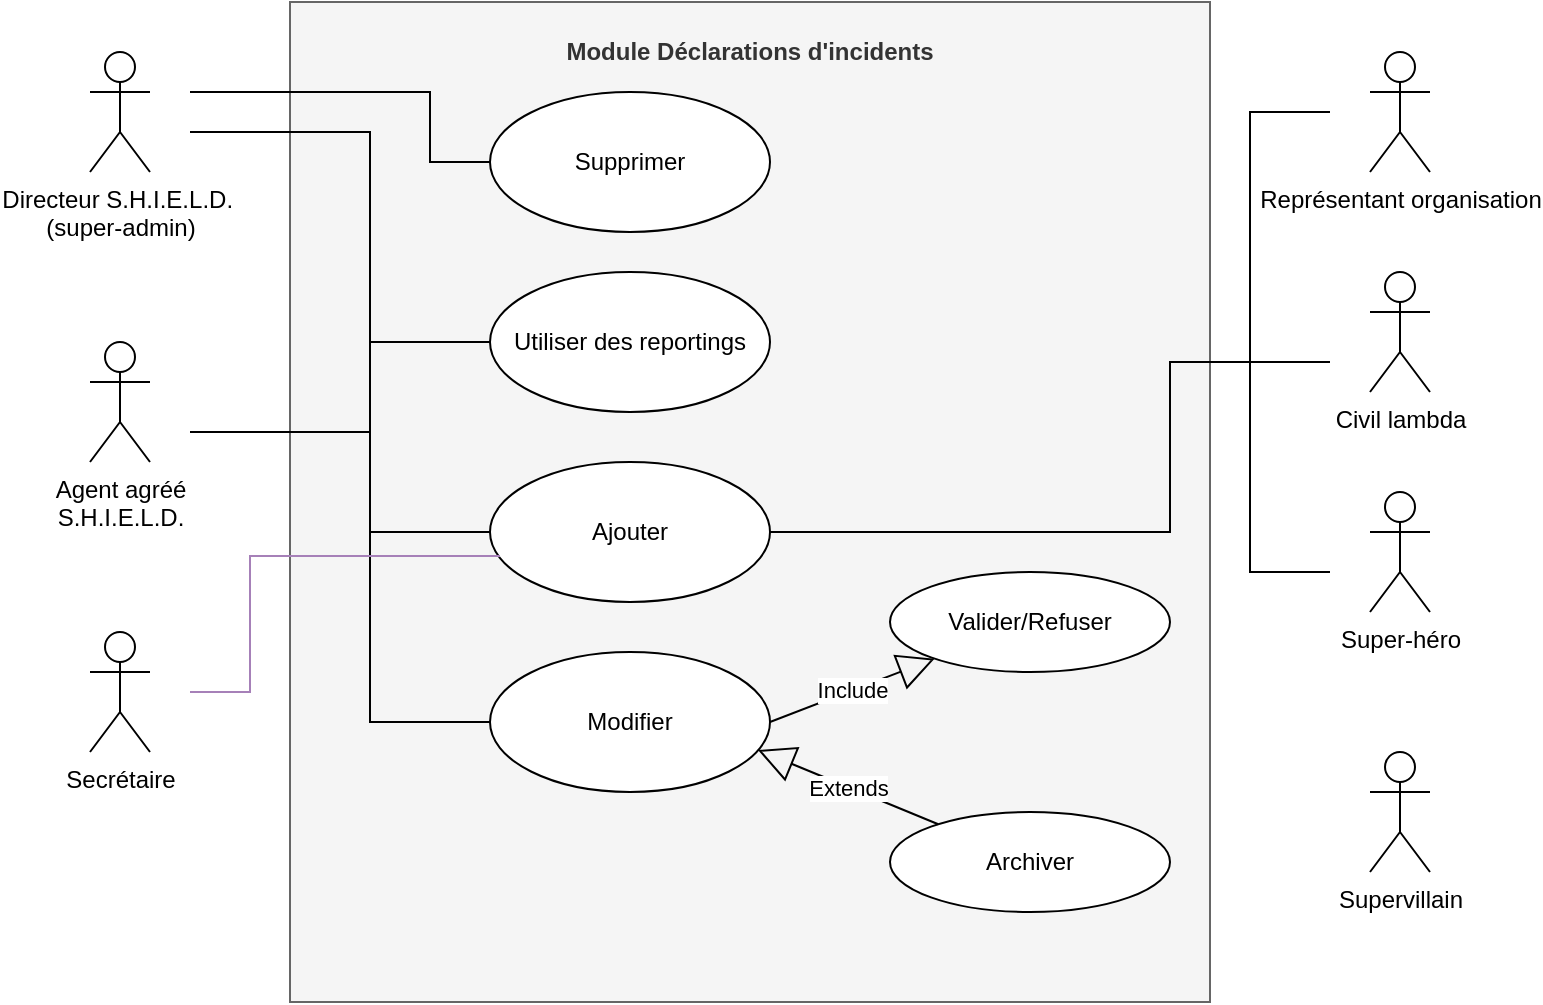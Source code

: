 <mxfile version="13.9.9" type="device"><diagram id="wk11NOPjIedyX6vUJzFq" name="Page-1"><mxGraphModel dx="485" dy="1628" grid="1" gridSize="10" guides="1" tooltips="1" connect="1" arrows="1" fold="1" page="1" pageScale="1" pageWidth="827" pageHeight="1169" math="0" shadow="0"><root><mxCell id="0"/><mxCell id="1" parent="0"/><mxCell id="_q3AAJssdalWWh7pRSW1-19" value="&lt;p style=&quot;margin: 0px ; margin-top: 4px ; text-align: center&quot;&gt;&lt;br&gt;&lt;b&gt;Modul&lt;/b&gt;&lt;b&gt;e Déclarations d'incidents&lt;/b&gt;&lt;/p&gt;" style="verticalAlign=top;align=left;overflow=fill;fontSize=12;fontFamily=Helvetica;html=1;fillColor=#f5f5f5;strokeColor=#666666;fontColor=#333333;" parent="1" vertex="1"><mxGeometry x="170" y="-35" width="460" height="500" as="geometry"/></mxCell><mxCell id="_q3AAJssdalWWh7pRSW1-2" value="Super-héro&lt;br&gt;" style="shape=umlActor;verticalLabelPosition=bottom;verticalAlign=top;html=1;" parent="1" vertex="1"><mxGeometry x="710" y="210" width="30" height="60" as="geometry"/></mxCell><mxCell id="_q3AAJssdalWWh7pRSW1-3" value="Ajouter" style="ellipse;whiteSpace=wrap;html=1;" parent="1" vertex="1"><mxGeometry x="270" y="195" width="140" height="70" as="geometry"/></mxCell><mxCell id="_q3AAJssdalWWh7pRSW1-4" value="Civil lambda" style="shape=umlActor;verticalLabelPosition=bottom;verticalAlign=top;html=1;" parent="1" vertex="1"><mxGeometry x="710" y="100" width="30" height="60" as="geometry"/></mxCell><mxCell id="_q3AAJssdalWWh7pRSW1-5" value="Agent agréé &lt;br&gt;S.H.I.E.L.D." style="shape=umlActor;verticalLabelPosition=bottom;verticalAlign=top;html=1;" parent="1" vertex="1"><mxGeometry x="70" y="135" width="30" height="60" as="geometry"/></mxCell><mxCell id="_q3AAJssdalWWh7pRSW1-6" value="Directeur S.H.I.E.L.D.&amp;nbsp;&lt;br&gt;(super-admin)" style="shape=umlActor;verticalLabelPosition=bottom;verticalAlign=top;html=1;" parent="1" vertex="1"><mxGeometry x="70" y="-10" width="30" height="60" as="geometry"/></mxCell><mxCell id="_q3AAJssdalWWh7pRSW1-7" value="Supervillain" style="shape=umlActor;verticalLabelPosition=bottom;verticalAlign=top;html=1;" parent="1" vertex="1"><mxGeometry x="710" y="340" width="30" height="60" as="geometry"/></mxCell><mxCell id="_q3AAJssdalWWh7pRSW1-8" value="Représentant organisation" style="shape=umlActor;verticalLabelPosition=bottom;verticalAlign=top;html=1;" parent="1" vertex="1"><mxGeometry x="710" y="-10" width="30" height="60" as="geometry"/></mxCell><mxCell id="_q3AAJssdalWWh7pRSW1-12" value="Secrétaire" style="shape=umlActor;verticalLabelPosition=bottom;verticalAlign=top;html=1;" parent="1" vertex="1"><mxGeometry x="70" y="280" width="30" height="60" as="geometry"/></mxCell><mxCell id="_q3AAJssdalWWh7pRSW1-20" value="Modifier" style="ellipse;whiteSpace=wrap;html=1;" parent="1" vertex="1"><mxGeometry x="270" y="290" width="140" height="70" as="geometry"/></mxCell><mxCell id="_q3AAJssdalWWh7pRSW1-21" value="Supprimer" style="ellipse;whiteSpace=wrap;html=1;" parent="1" vertex="1"><mxGeometry x="270" y="10" width="140" height="70" as="geometry"/></mxCell><mxCell id="Dsn1GK6tM6d4FESZUS1b-1" value="Utiliser des reportings" style="ellipse;whiteSpace=wrap;html=1;" parent="1" vertex="1"><mxGeometry x="270" y="100" width="140" height="70" as="geometry"/></mxCell><mxCell id="Dsn1GK6tM6d4FESZUS1b-22" value="Valider/Refuser" style="ellipse;whiteSpace=wrap;html=1;" parent="1" vertex="1"><mxGeometry x="470" y="250" width="140" height="50" as="geometry"/></mxCell><mxCell id="Dsn1GK6tM6d4FESZUS1b-27" value="Include" style="endArrow=block;endSize=16;endFill=0;html=1;exitX=1;exitY=0.5;exitDx=0;exitDy=0;" parent="1" source="_q3AAJssdalWWh7pRSW1-20" target="Dsn1GK6tM6d4FESZUS1b-22" edge="1"><mxGeometry width="160" relative="1" as="geometry"><mxPoint x="510" y="380" as="sourcePoint"/><mxPoint x="670" y="380" as="targetPoint"/></mxGeometry></mxCell><mxCell id="Dsn1GK6tM6d4FESZUS1b-29" value="Archiver" style="ellipse;whiteSpace=wrap;html=1;" parent="1" vertex="1"><mxGeometry x="470" y="370" width="140" height="50" as="geometry"/></mxCell><mxCell id="Dsn1GK6tM6d4FESZUS1b-30" value="Extends" style="endArrow=block;endSize=16;endFill=0;html=1;entryX=0.957;entryY=0.7;entryDx=0;entryDy=0;entryPerimeter=0;" parent="1" source="Dsn1GK6tM6d4FESZUS1b-29" target="_q3AAJssdalWWh7pRSW1-20" edge="1"><mxGeometry width="160" relative="1" as="geometry"><mxPoint x="510" y="380" as="sourcePoint"/><mxPoint x="670" y="380" as="targetPoint"/></mxGeometry></mxCell><mxCell id="VRZOuAYrFaXoRt1Qd60h-13" value="" style="endArrow=none;html=1;rounded=0;exitX=1;exitY=0.5;exitDx=0;exitDy=0;" parent="1" source="_q3AAJssdalWWh7pRSW1-3" edge="1"><mxGeometry relative="1" as="geometry"><mxPoint x="390" y="270" as="sourcePoint"/><mxPoint x="690" y="250" as="targetPoint"/><Array as="points"><mxPoint x="610" y="230"/><mxPoint x="610" y="145"/><mxPoint x="650" y="145"/><mxPoint x="650" y="250"/></Array></mxGeometry></mxCell><mxCell id="VRZOuAYrFaXoRt1Qd60h-14" value="" style="endArrow=none;html=1;rounded=0;exitX=1;exitY=0.5;exitDx=0;exitDy=0;" parent="1" source="_q3AAJssdalWWh7pRSW1-3" edge="1"><mxGeometry relative="1" as="geometry"><mxPoint x="390.0" y="85" as="sourcePoint"/><mxPoint x="690" y="145" as="targetPoint"/><Array as="points"><mxPoint x="610" y="230"/><mxPoint x="610" y="145"/><mxPoint x="650" y="145"/></Array></mxGeometry></mxCell><mxCell id="VRZOuAYrFaXoRt1Qd60h-15" value="" style="endArrow=none;html=1;rounded=0;exitX=1;exitY=0.5;exitDx=0;exitDy=0;" parent="1" source="_q3AAJssdalWWh7pRSW1-3" edge="1"><mxGeometry relative="1" as="geometry"><mxPoint x="390.0" y="85" as="sourcePoint"/><mxPoint x="690" y="20" as="targetPoint"/><Array as="points"><mxPoint x="610" y="230"/><mxPoint x="610" y="145"/><mxPoint x="650" y="145"/><mxPoint x="650" y="20"/></Array></mxGeometry></mxCell><mxCell id="VRZOuAYrFaXoRt1Qd60h-19" value="" style="endArrow=none;html=1;rounded=0;entryX=0;entryY=0.5;entryDx=0;entryDy=0;" parent="1" target="_q3AAJssdalWWh7pRSW1-3" edge="1"><mxGeometry relative="1" as="geometry"><mxPoint x="120" y="30" as="sourcePoint"/><mxPoint x="250" y="30" as="targetPoint"/><Array as="points"><mxPoint x="210" y="30"/><mxPoint x="210" y="145"/><mxPoint x="210" y="230"/></Array></mxGeometry></mxCell><mxCell id="VRZOuAYrFaXoRt1Qd60h-20" value="" style="endArrow=none;html=1;rounded=0;entryX=0;entryY=0.5;entryDx=0;entryDy=0;" parent="1" target="_q3AAJssdalWWh7pRSW1-21" edge="1"><mxGeometry relative="1" as="geometry"><mxPoint x="120" y="10" as="sourcePoint"/><mxPoint x="550" y="220" as="targetPoint"/><Array as="points"><mxPoint x="120" y="10"/><mxPoint x="210" y="10"/><mxPoint x="240" y="10"/><mxPoint x="240" y="45"/></Array></mxGeometry></mxCell><mxCell id="VRZOuAYrFaXoRt1Qd60h-21" value="" style="endArrow=none;html=1;rounded=0;entryX=0;entryY=0.5;entryDx=0;entryDy=0;" parent="1" target="Dsn1GK6tM6d4FESZUS1b-1" edge="1"><mxGeometry relative="1" as="geometry"><mxPoint x="120" y="180" as="sourcePoint"/><mxPoint x="220" y="450" as="targetPoint"/><Array as="points"><mxPoint x="210" y="180"/><mxPoint x="210" y="135"/></Array></mxGeometry></mxCell><mxCell id="VRZOuAYrFaXoRt1Qd60h-22" value="" style="endArrow=none;html=1;rounded=0;entryX=0;entryY=0.5;entryDx=0;entryDy=0;" parent="1" target="_q3AAJssdalWWh7pRSW1-20" edge="1"><mxGeometry relative="1" as="geometry"><mxPoint x="120" y="180" as="sourcePoint"/><mxPoint x="220" y="289.71" as="targetPoint"/><Array as="points"><mxPoint x="210" y="180"/><mxPoint x="210" y="325"/></Array></mxGeometry></mxCell><mxCell id="VRZOuAYrFaXoRt1Qd60h-23" value="" style="endArrow=none;html=1;rounded=0;entryX=0;entryY=0.5;entryDx=0;entryDy=0;" parent="1" target="_q3AAJssdalWWh7pRSW1-3" edge="1"><mxGeometry relative="1" as="geometry"><mxPoint x="120" y="180" as="sourcePoint"/><mxPoint x="280.0" y="250" as="targetPoint"/><Array as="points"><mxPoint x="120" y="180"/><mxPoint x="210" y="180"/><mxPoint x="210" y="230"/></Array></mxGeometry></mxCell><mxCell id="VRZOuAYrFaXoRt1Qd60h-26" value="" style="endArrow=none;html=1;rounded=0;strokeColor=#A680B8;" parent="1" edge="1"><mxGeometry relative="1" as="geometry"><mxPoint x="120" y="310" as="sourcePoint"/><mxPoint x="275" y="242" as="targetPoint"/><Array as="points"><mxPoint x="150" y="310"/><mxPoint x="150" y="242"/></Array></mxGeometry></mxCell></root></mxGraphModel></diagram></mxfile>